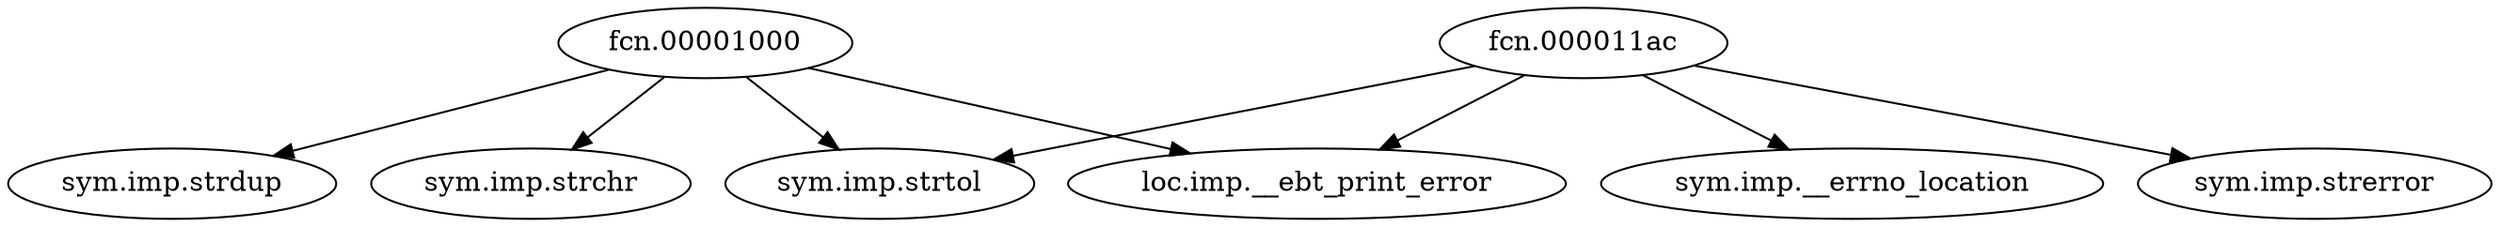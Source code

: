 digraph code {
  "0x00001000" [label="fcn.00001000"];
  "0x00001000" -> "0x000007ec";
  "0x000007ec" [label="sym.imp.strdup"];
  "0x00001000" -> "0x0000081c";
  "0x0000081c" [label="sym.imp.strchr"];
  "0x00001000" -> "0x000007d4";
  "0x000007d4" [label="sym.imp.strtol"];
  "0x00001000" -> "0x00000798";
  "0x00000798" [label="loc.imp.__ebt_print_error"];
  "0x000011ac" [label="fcn.000011ac"];
  "0x000011ac" -> "0x000007f8";
  "0x000007f8" [label="sym.imp.__errno_location"];
  "0x000011ac" -> "0x000007d4";
  "0x000007d4" [label="sym.imp.strtol"];
  "0x000011ac" -> "0x00000798";
  "0x00000798" [label="loc.imp.__ebt_print_error"];
  "0x000011ac" -> "0x00000768";
  "0x00000768" [label="sym.imp.strerror"];
}